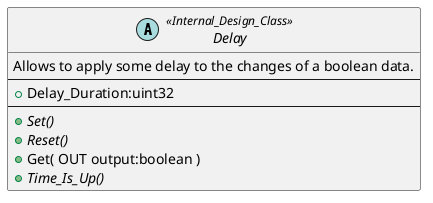 @startuml

abstract class Delay <<Internal_Design_Class>>
{
  Allows to apply some delay to the changes of a boolean data.
  --
  + Delay_Duration:uint32
  --
  {abstract} + Set()
  {abstract} + Reset()
  + Get( OUT output:boolean )
  {abstract} + Time_Is_Up()
}

@enduml